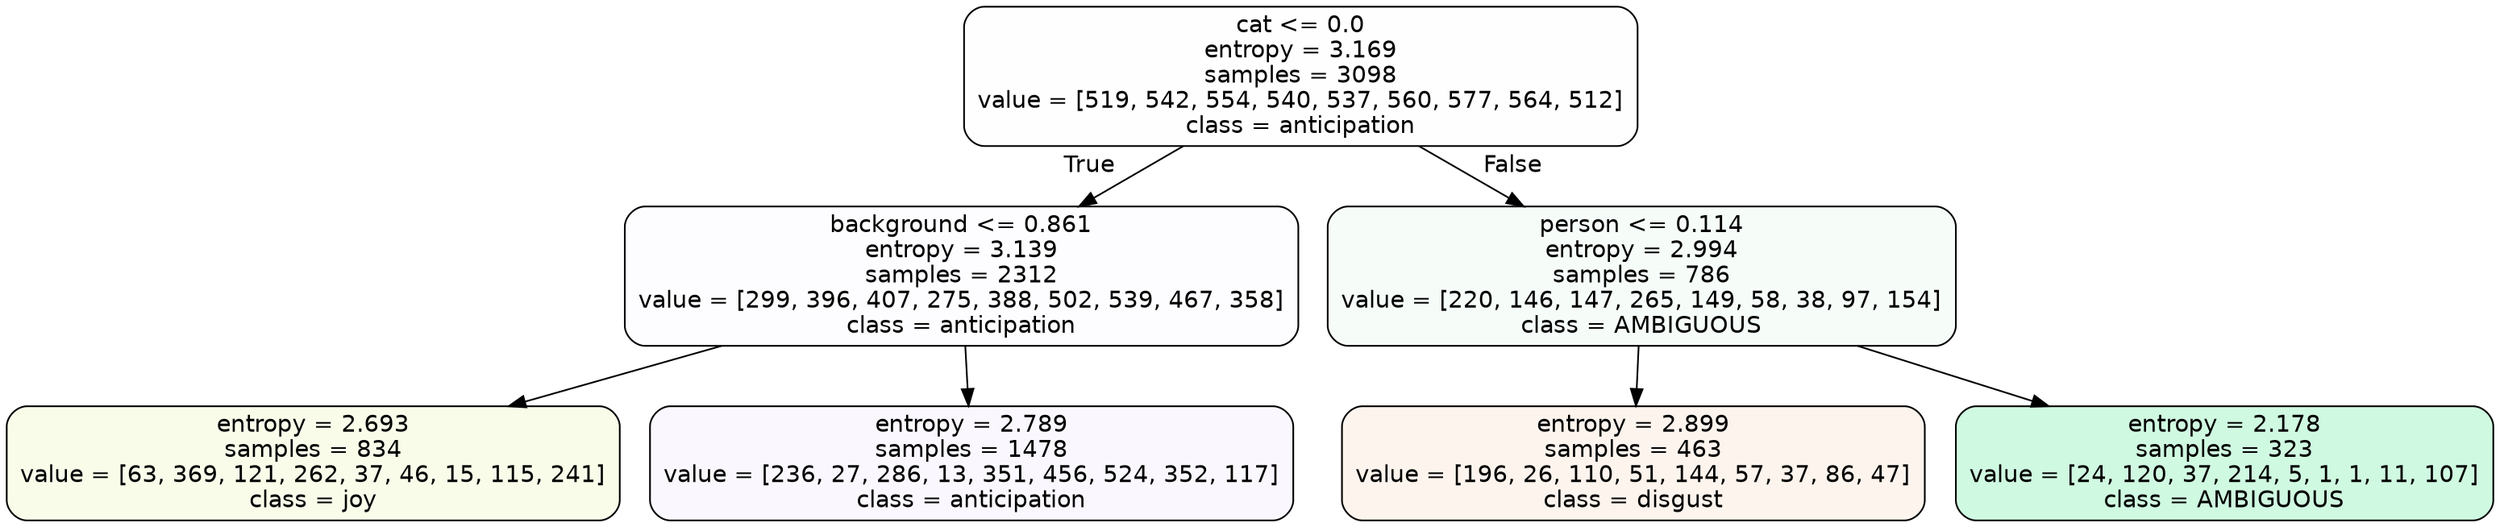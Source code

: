 digraph Tree {
node [shape=box, style="filled, rounded", color="black", fontname=helvetica] ;
edge [fontname=helvetica] ;
0 [label="cat <= 0.0\nentropy = 3.169\nsamples = 3098\nvalue = [519, 542, 554, 540, 537, 560, 577, 564, 512]\nclass = anticipation", fillcolor="#8139e501"] ;
1 [label="background <= 0.861\nentropy = 3.139\nsamples = 2312\nvalue = [299, 396, 407, 275, 388, 502, 539, 467, 358]\nclass = anticipation", fillcolor="#8139e503"] ;
0 -> 1 [labeldistance=2.5, labelangle=45, headlabel="True"] ;
2 [label="entropy = 2.693\nsamples = 834\nvalue = [63, 369, 121, 262, 37, 46, 15, 115, 241]\nclass = joy", fillcolor="#d7e5391b"] ;
1 -> 2 ;
3 [label="entropy = 2.789\nsamples = 1478\nvalue = [236, 27, 286, 13, 351, 456, 524, 352, 117]\nclass = anticipation", fillcolor="#8139e509"] ;
1 -> 3 ;
4 [label="person <= 0.114\nentropy = 2.994\nsamples = 786\nvalue = [220, 146, 147, 265, 149, 58, 38, 97, 154]\nclass = AMBIGUOUS", fillcolor="#39e5810b"] ;
0 -> 4 [labeldistance=2.5, labelangle=-45, headlabel="False"] ;
5 [label="entropy = 2.899\nsamples = 463\nvalue = [196, 26, 110, 51, 144, 57, 37, 86, 47]\nclass = disgust", fillcolor="#e5813916"] ;
4 -> 5 ;
6 [label="entropy = 2.178\nsamples = 323\nvalue = [24, 120, 37, 214, 5, 1, 1, 11, 107]\nclass = AMBIGUOUS", fillcolor="#39e5813c"] ;
4 -> 6 ;
}